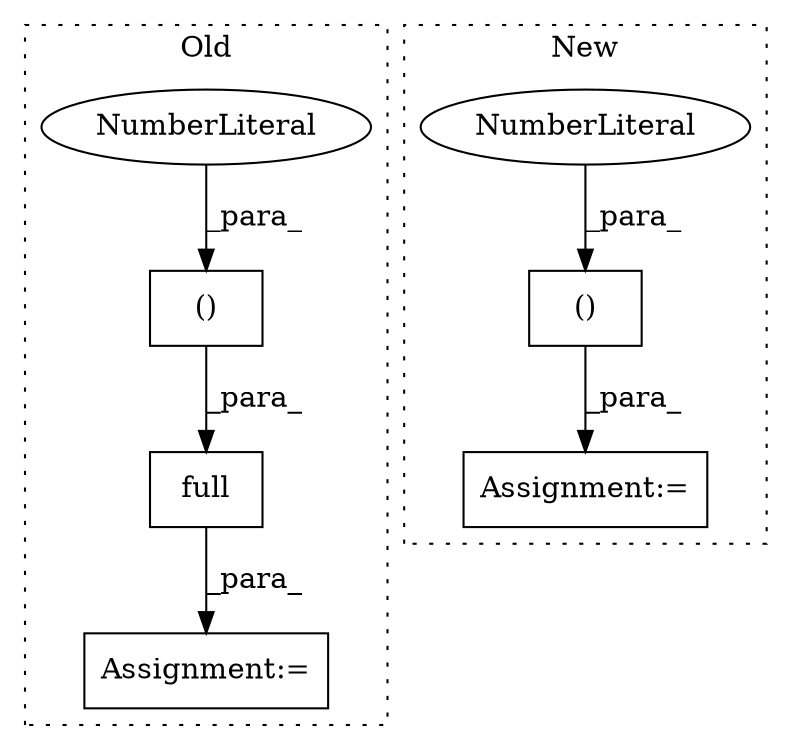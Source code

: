 digraph G {
subgraph cluster0 {
1 [label="full" a="32" s="894,937" l="5,1" shape="box"];
3 [label="Assignment:=" a="7" s="887" l="1" shape="box"];
4 [label="()" a="106" s="803" l="65" shape="box"];
7 [label="NumberLiteral" a="34" s="867" l="1" shape="ellipse"];
label = "Old";
style="dotted";
}
subgraph cluster1 {
2 [label="()" a="106" s="860" l="15" shape="box"];
5 [label="Assignment:=" a="7" s="1025" l="1" shape="box"];
6 [label="NumberLiteral" a="34" s="860" l="1" shape="ellipse"];
label = "New";
style="dotted";
}
1 -> 3 [label="_para_"];
2 -> 5 [label="_para_"];
4 -> 1 [label="_para_"];
6 -> 2 [label="_para_"];
7 -> 4 [label="_para_"];
}